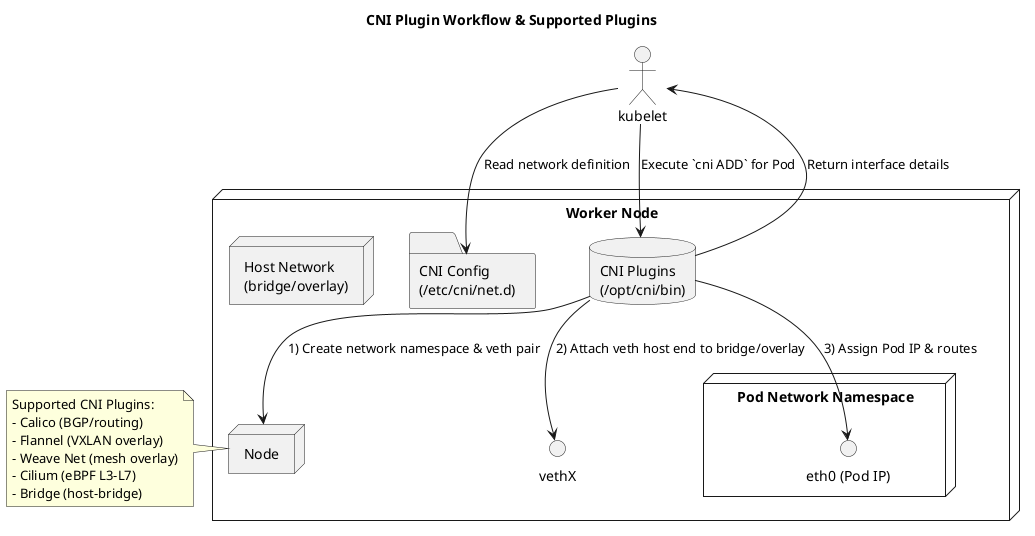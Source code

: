 @startuml
title CNI Plugin Workflow & Supported Plugins

actor "kubelet" as K

node "Worker Node" as WNode {
  folder "CNI Config\n(/etc/cni/net.d)" as Config
  database "CNI Plugins\n(/opt/cni/bin)" as Plugins
  
  node "Pod Network Namespace" as PodNS {
    interface "eth0 (Pod IP)" as PodEth
  }
  
  interface "vethX" as VethHost
  node "Host Network\n(bridge/overlay)" as HostNet
  node Node
}

K --> Config : Read network definition
K --> Plugins : Execute `cni ADD` for Pod
Plugins --> Node : 1) Create network namespace & veth pair
Plugins --> VethHost : 2) Attach veth host end to bridge/overlay
Plugins --> PodEth : 3) Assign Pod IP & routes
K <-- Plugins : Return interface details

note left
  Supported CNI Plugins:
  - Calico (BGP/routing)
  - Flannel (VXLAN overlay)
  - Weave Net (mesh overlay)
  - Cilium (eBPF L3–L7)
  - Bridge (host-bridge)
end note

@enduml
